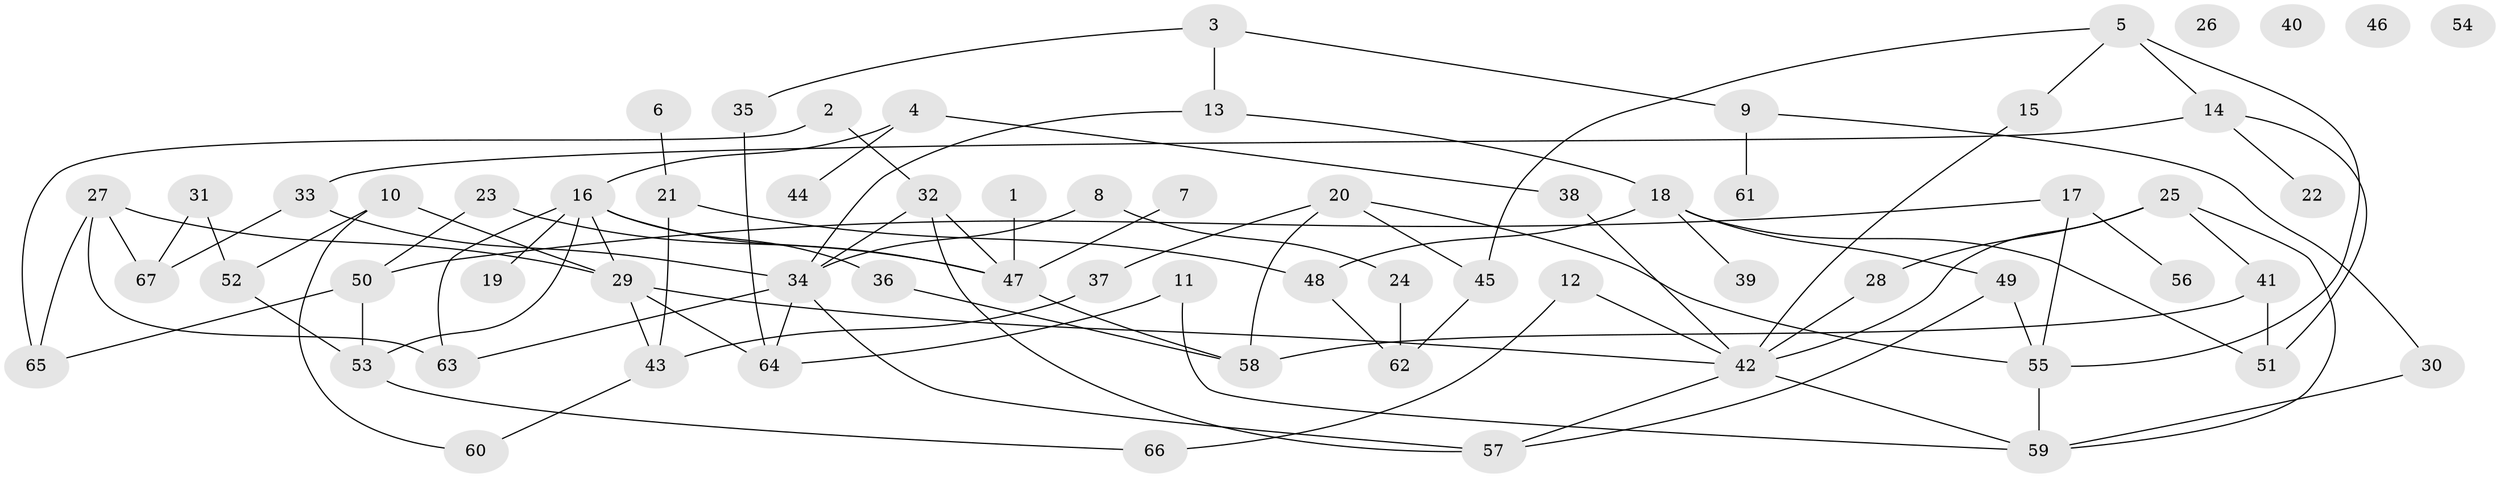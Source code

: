 // Generated by graph-tools (version 1.1) at 2025/13/03/09/25 04:13:12]
// undirected, 67 vertices, 96 edges
graph export_dot {
graph [start="1"]
  node [color=gray90,style=filled];
  1;
  2;
  3;
  4;
  5;
  6;
  7;
  8;
  9;
  10;
  11;
  12;
  13;
  14;
  15;
  16;
  17;
  18;
  19;
  20;
  21;
  22;
  23;
  24;
  25;
  26;
  27;
  28;
  29;
  30;
  31;
  32;
  33;
  34;
  35;
  36;
  37;
  38;
  39;
  40;
  41;
  42;
  43;
  44;
  45;
  46;
  47;
  48;
  49;
  50;
  51;
  52;
  53;
  54;
  55;
  56;
  57;
  58;
  59;
  60;
  61;
  62;
  63;
  64;
  65;
  66;
  67;
  1 -- 47;
  2 -- 32;
  2 -- 65;
  3 -- 9;
  3 -- 13;
  3 -- 35;
  4 -- 16;
  4 -- 38;
  4 -- 44;
  5 -- 14;
  5 -- 15;
  5 -- 45;
  5 -- 55;
  6 -- 21;
  7 -- 47;
  8 -- 24;
  8 -- 34;
  9 -- 30;
  9 -- 61;
  10 -- 29;
  10 -- 52;
  10 -- 60;
  11 -- 59;
  11 -- 64;
  12 -- 42;
  12 -- 66;
  13 -- 18;
  13 -- 34;
  14 -- 22;
  14 -- 33;
  14 -- 51;
  15 -- 42;
  16 -- 19;
  16 -- 29;
  16 -- 36;
  16 -- 47;
  16 -- 53;
  16 -- 63;
  17 -- 50;
  17 -- 55;
  17 -- 56;
  18 -- 39;
  18 -- 48;
  18 -- 49;
  18 -- 51;
  20 -- 37;
  20 -- 45;
  20 -- 55;
  20 -- 58;
  21 -- 43;
  21 -- 48;
  23 -- 47;
  23 -- 50;
  24 -- 62;
  25 -- 28;
  25 -- 41;
  25 -- 42;
  25 -- 59;
  27 -- 29;
  27 -- 63;
  27 -- 65;
  27 -- 67;
  28 -- 42;
  29 -- 42;
  29 -- 43;
  29 -- 64;
  30 -- 59;
  31 -- 52;
  31 -- 67;
  32 -- 34;
  32 -- 47;
  32 -- 57;
  33 -- 34;
  33 -- 67;
  34 -- 57;
  34 -- 63;
  34 -- 64;
  35 -- 64;
  36 -- 58;
  37 -- 43;
  38 -- 42;
  41 -- 51;
  41 -- 58;
  42 -- 57;
  42 -- 59;
  43 -- 60;
  45 -- 62;
  47 -- 58;
  48 -- 62;
  49 -- 55;
  49 -- 57;
  50 -- 53;
  50 -- 65;
  52 -- 53;
  53 -- 66;
  55 -- 59;
}
